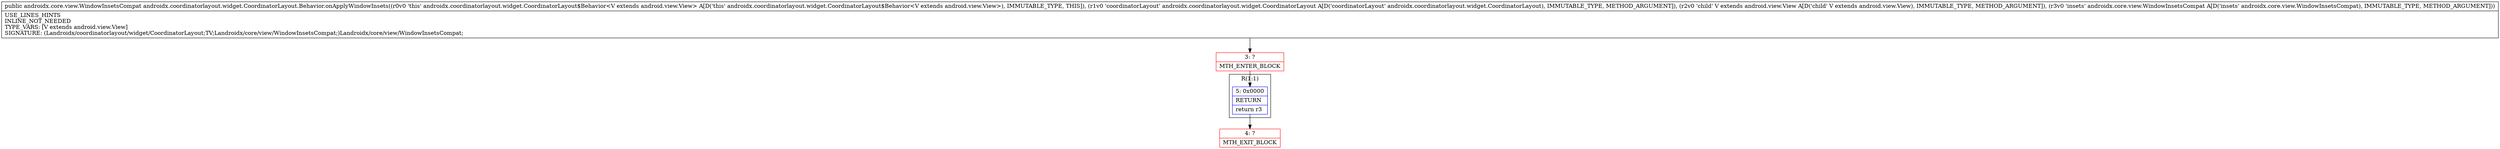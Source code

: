 digraph "CFG forandroidx.coordinatorlayout.widget.CoordinatorLayout.Behavior.onApplyWindowInsets(Landroidx\/coordinatorlayout\/widget\/CoordinatorLayout;Landroid\/view\/View;Landroidx\/core\/view\/WindowInsetsCompat;)Landroidx\/core\/view\/WindowInsetsCompat;" {
subgraph cluster_Region_36135067 {
label = "R(1:1)";
node [shape=record,color=blue];
Node_5 [shape=record,label="{5\:\ 0x0000|RETURN\l|return r3\l}"];
}
Node_3 [shape=record,color=red,label="{3\:\ ?|MTH_ENTER_BLOCK\l}"];
Node_4 [shape=record,color=red,label="{4\:\ ?|MTH_EXIT_BLOCK\l}"];
MethodNode[shape=record,label="{public androidx.core.view.WindowInsetsCompat androidx.coordinatorlayout.widget.CoordinatorLayout.Behavior.onApplyWindowInsets((r0v0 'this' androidx.coordinatorlayout.widget.CoordinatorLayout$Behavior\<V extends android.view.View\> A[D('this' androidx.coordinatorlayout.widget.CoordinatorLayout$Behavior\<V extends android.view.View\>), IMMUTABLE_TYPE, THIS]), (r1v0 'coordinatorLayout' androidx.coordinatorlayout.widget.CoordinatorLayout A[D('coordinatorLayout' androidx.coordinatorlayout.widget.CoordinatorLayout), IMMUTABLE_TYPE, METHOD_ARGUMENT]), (r2v0 'child' V extends android.view.View A[D('child' V extends android.view.View), IMMUTABLE_TYPE, METHOD_ARGUMENT]), (r3v0 'insets' androidx.core.view.WindowInsetsCompat A[D('insets' androidx.core.view.WindowInsetsCompat), IMMUTABLE_TYPE, METHOD_ARGUMENT]))  | USE_LINES_HINTS\lINLINE_NOT_NEEDED\lTYPE_VARS: [V extends android.view.View]\lSIGNATURE: (Landroidx\/coordinatorlayout\/widget\/CoordinatorLayout;TV;Landroidx\/core\/view\/WindowInsetsCompat;)Landroidx\/core\/view\/WindowInsetsCompat;\l}"];
MethodNode -> Node_3;Node_5 -> Node_4;
Node_3 -> Node_5;
}

